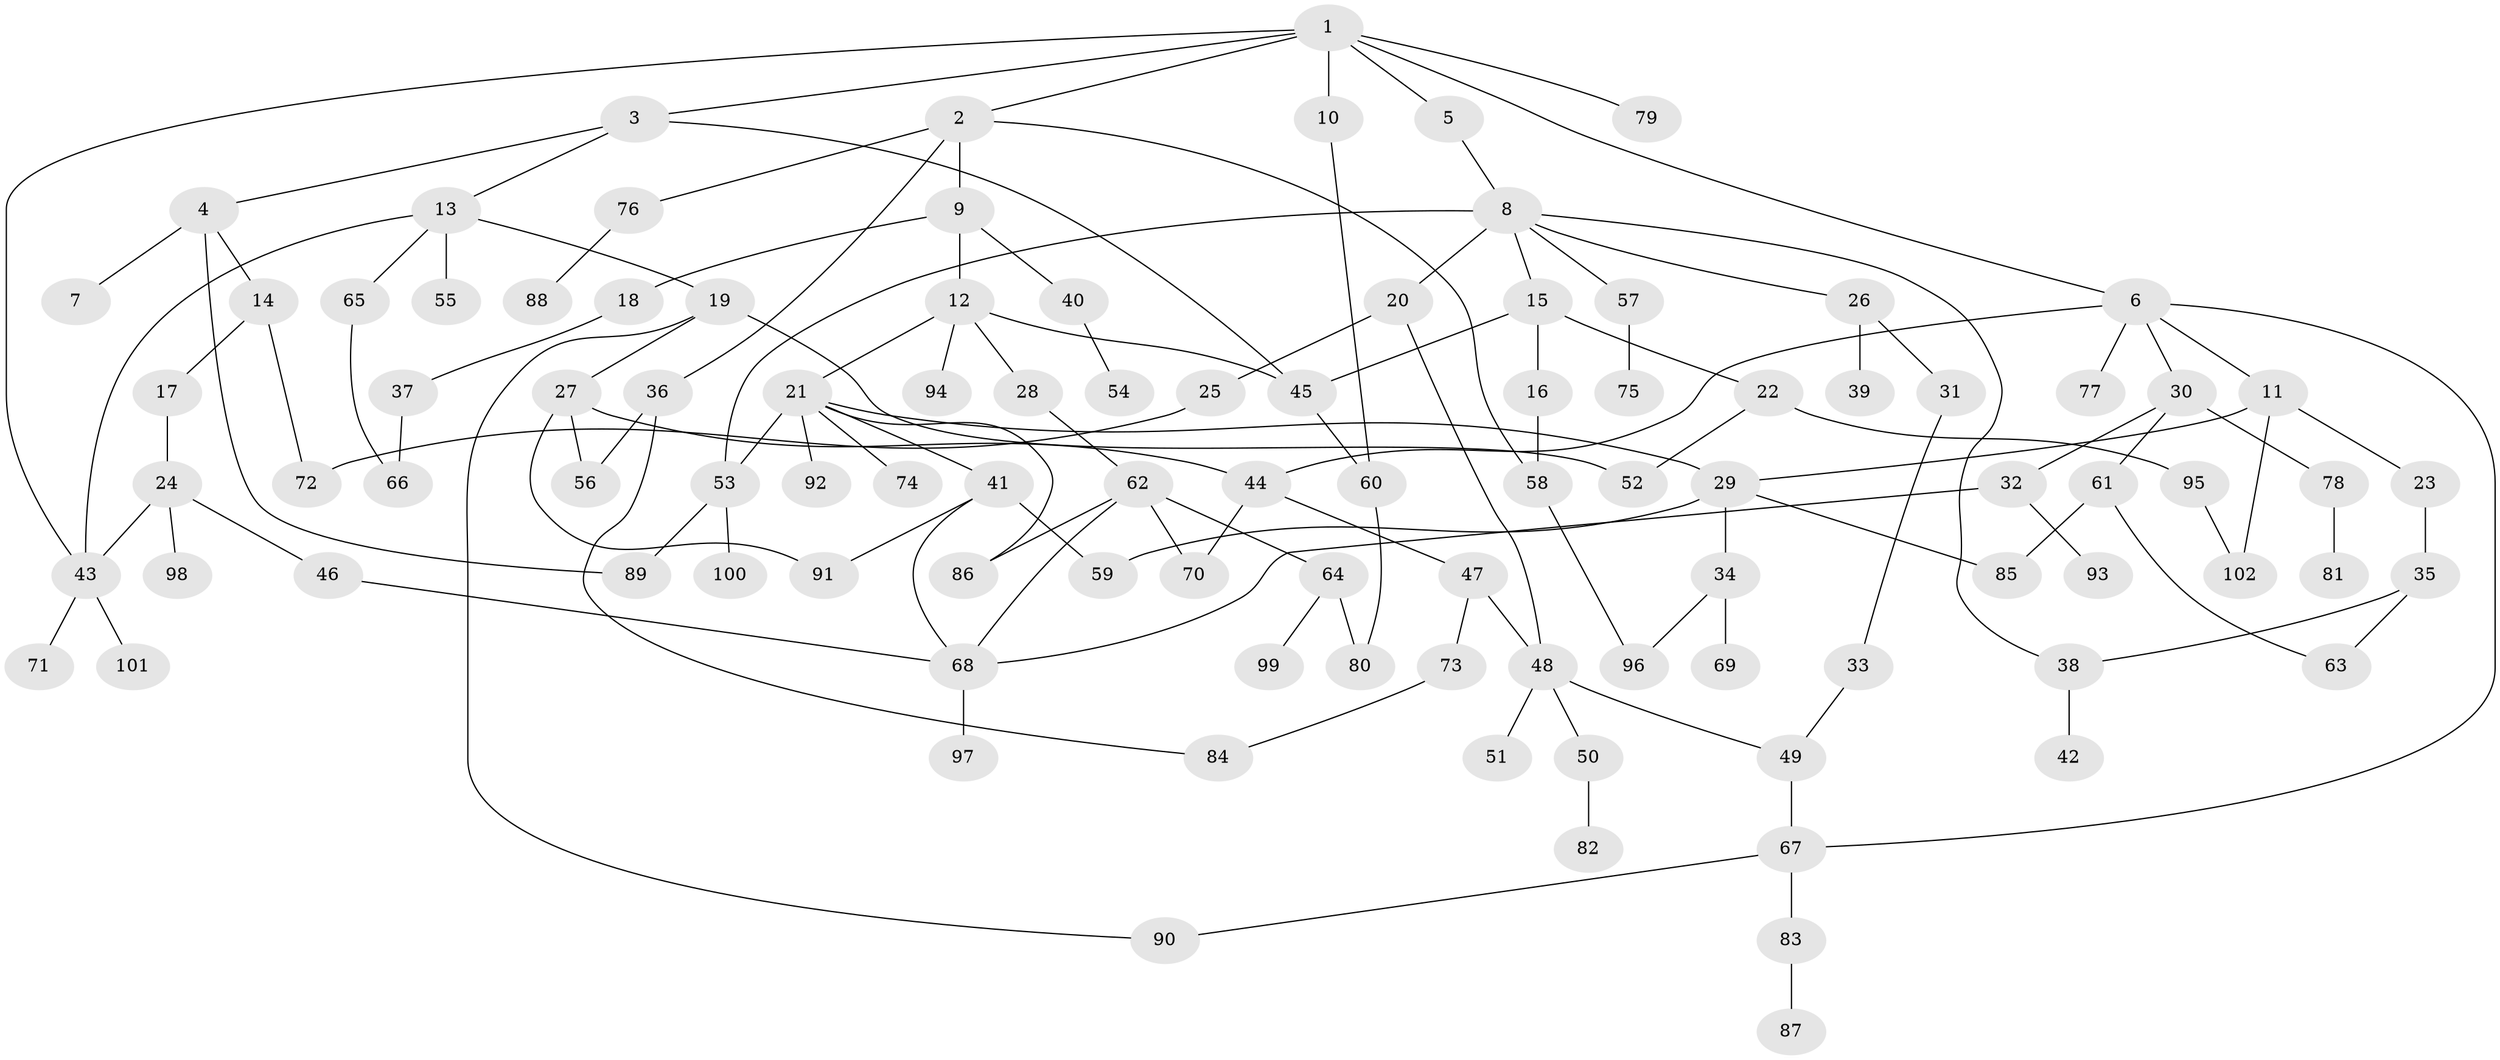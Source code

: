 // coarse degree distribution, {12: 0.03333333333333333, 3: 0.26666666666666666, 9: 0.06666666666666667, 7: 0.06666666666666667, 5: 0.06666666666666667, 2: 0.06666666666666667, 6: 0.06666666666666667, 8: 0.03333333333333333, 1: 0.3333333333333333}
// Generated by graph-tools (version 1.1) at 2025/17/03/04/25 18:17:11]
// undirected, 102 vertices, 133 edges
graph export_dot {
graph [start="1"]
  node [color=gray90,style=filled];
  1;
  2;
  3;
  4;
  5;
  6;
  7;
  8;
  9;
  10;
  11;
  12;
  13;
  14;
  15;
  16;
  17;
  18;
  19;
  20;
  21;
  22;
  23;
  24;
  25;
  26;
  27;
  28;
  29;
  30;
  31;
  32;
  33;
  34;
  35;
  36;
  37;
  38;
  39;
  40;
  41;
  42;
  43;
  44;
  45;
  46;
  47;
  48;
  49;
  50;
  51;
  52;
  53;
  54;
  55;
  56;
  57;
  58;
  59;
  60;
  61;
  62;
  63;
  64;
  65;
  66;
  67;
  68;
  69;
  70;
  71;
  72;
  73;
  74;
  75;
  76;
  77;
  78;
  79;
  80;
  81;
  82;
  83;
  84;
  85;
  86;
  87;
  88;
  89;
  90;
  91;
  92;
  93;
  94;
  95;
  96;
  97;
  98;
  99;
  100;
  101;
  102;
  1 -- 2;
  1 -- 3;
  1 -- 5;
  1 -- 6;
  1 -- 10;
  1 -- 43;
  1 -- 79;
  2 -- 9;
  2 -- 36;
  2 -- 58;
  2 -- 76;
  3 -- 4;
  3 -- 13;
  3 -- 45;
  4 -- 7;
  4 -- 14;
  4 -- 89;
  5 -- 8;
  6 -- 11;
  6 -- 30;
  6 -- 77;
  6 -- 44;
  6 -- 67;
  8 -- 15;
  8 -- 20;
  8 -- 26;
  8 -- 57;
  8 -- 38;
  8 -- 53;
  9 -- 12;
  9 -- 18;
  9 -- 40;
  10 -- 60;
  11 -- 23;
  11 -- 102;
  11 -- 29;
  12 -- 21;
  12 -- 28;
  12 -- 94;
  12 -- 45;
  13 -- 19;
  13 -- 55;
  13 -- 65;
  13 -- 43;
  14 -- 17;
  14 -- 72;
  15 -- 16;
  15 -- 22;
  15 -- 45;
  16 -- 58;
  17 -- 24;
  18 -- 37;
  19 -- 27;
  19 -- 90;
  19 -- 52;
  20 -- 25;
  20 -- 48;
  21 -- 29;
  21 -- 41;
  21 -- 53;
  21 -- 74;
  21 -- 86;
  21 -- 92;
  22 -- 52;
  22 -- 95;
  23 -- 35;
  24 -- 46;
  24 -- 98;
  24 -- 43;
  25 -- 72;
  26 -- 31;
  26 -- 39;
  27 -- 44;
  27 -- 56;
  27 -- 91;
  28 -- 62;
  29 -- 34;
  29 -- 59;
  29 -- 85;
  30 -- 32;
  30 -- 61;
  30 -- 78;
  31 -- 33;
  32 -- 93;
  32 -- 68;
  33 -- 49;
  34 -- 69;
  34 -- 96;
  35 -- 38;
  35 -- 63;
  36 -- 84;
  36 -- 56;
  37 -- 66;
  38 -- 42;
  40 -- 54;
  41 -- 59;
  41 -- 68;
  41 -- 91;
  43 -- 71;
  43 -- 101;
  44 -- 47;
  44 -- 70;
  45 -- 60;
  46 -- 68;
  47 -- 48;
  47 -- 73;
  48 -- 50;
  48 -- 51;
  48 -- 49;
  49 -- 67;
  50 -- 82;
  53 -- 89;
  53 -- 100;
  57 -- 75;
  58 -- 96;
  60 -- 80;
  61 -- 85;
  61 -- 63;
  62 -- 64;
  62 -- 70;
  62 -- 86;
  62 -- 68;
  64 -- 99;
  64 -- 80;
  65 -- 66;
  67 -- 83;
  67 -- 90;
  68 -- 97;
  73 -- 84;
  76 -- 88;
  78 -- 81;
  83 -- 87;
  95 -- 102;
}
